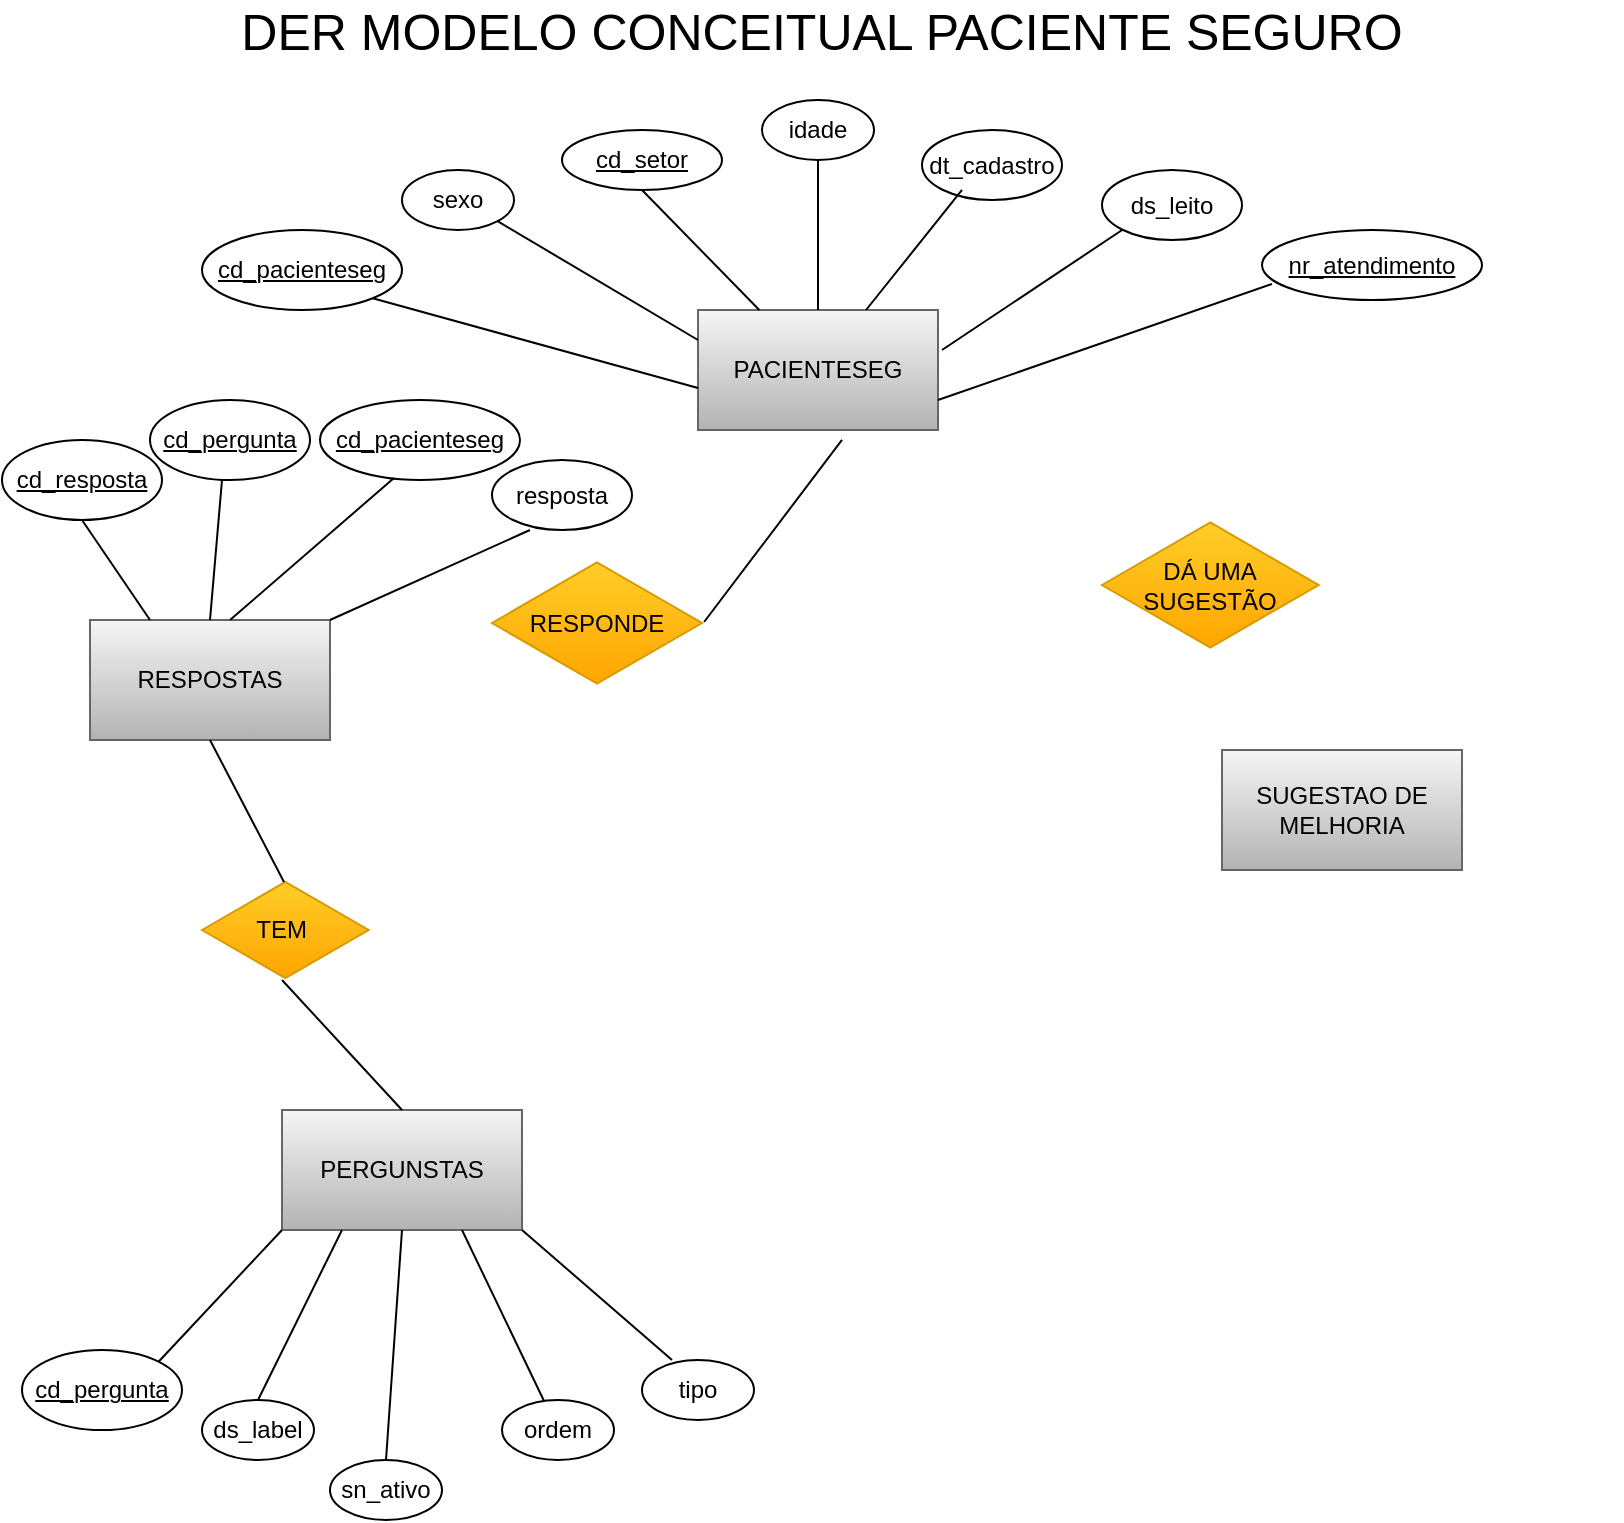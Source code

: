 <mxfile version="20.8.20" type="github">
  <diagram name="Página-1" id="lvezbziOvVTKFPXictXV">
    <mxGraphModel dx="880" dy="476" grid="1" gridSize="10" guides="1" tooltips="1" connect="1" arrows="1" fold="1" page="1" pageScale="1" pageWidth="827" pageHeight="1169" math="0" shadow="0">
      <root>
        <mxCell id="0" />
        <mxCell id="1" parent="0" />
        <mxCell id="6l608WstGpifkdP8yGG4-1" value="PACIENTESEG" style="rounded=0;whiteSpace=wrap;html=1;fillColor=#f5f5f5;gradientColor=#b3b3b3;strokeColor=#666666;" vertex="1" parent="1">
          <mxGeometry x="348" y="185" width="120" height="60" as="geometry" />
        </mxCell>
        <mxCell id="6l608WstGpifkdP8yGG4-2" value="PERGUNSTAS" style="rounded=0;whiteSpace=wrap;html=1;fillColor=#f5f5f5;gradientColor=#b3b3b3;strokeColor=#666666;" vertex="1" parent="1">
          <mxGeometry x="140" y="585" width="120" height="60" as="geometry" />
        </mxCell>
        <mxCell id="6l608WstGpifkdP8yGG4-3" value="RESPOSTAS" style="rounded=0;whiteSpace=wrap;html=1;fillColor=#f5f5f5;gradientColor=#b3b3b3;strokeColor=#666666;" vertex="1" parent="1">
          <mxGeometry x="44" y="340" width="120" height="60" as="geometry" />
        </mxCell>
        <mxCell id="6l608WstGpifkdP8yGG4-4" value="SUGESTAO DE MELHORIA" style="rounded=0;whiteSpace=wrap;html=1;fillColor=#f5f5f5;gradientColor=#b3b3b3;strokeColor=#666666;" vertex="1" parent="1">
          <mxGeometry x="610" y="405" width="120" height="60" as="geometry" />
        </mxCell>
        <mxCell id="6l608WstGpifkdP8yGG4-5" value="&lt;font style=&quot;font-size: 25px;&quot;&gt;DER MODELO CONCEITUAL PACIENTE SEGURO&lt;/font&gt;" style="text;html=1;strokeColor=none;fillColor=none;align=center;verticalAlign=middle;whiteSpace=wrap;rounded=0;" vertex="1" parent="1">
          <mxGeometry x="10" y="30" width="800" height="30" as="geometry" />
        </mxCell>
        <mxCell id="6l608WstGpifkdP8yGG4-7" value="&lt;u&gt;cd_pacienteseg&lt;/u&gt;" style="ellipse;whiteSpace=wrap;html=1;fontSize=12;" vertex="1" parent="1">
          <mxGeometry x="100" y="145" width="100" height="40" as="geometry" />
        </mxCell>
        <mxCell id="6l608WstGpifkdP8yGG4-8" value="sexo" style="ellipse;whiteSpace=wrap;html=1;fontSize=12;" vertex="1" parent="1">
          <mxGeometry x="200" y="115" width="56" height="30" as="geometry" />
        </mxCell>
        <mxCell id="6l608WstGpifkdP8yGG4-9" value="&lt;u&gt;cd_setor&lt;/u&gt;" style="ellipse;whiteSpace=wrap;html=1;fontSize=12;" vertex="1" parent="1">
          <mxGeometry x="280" y="95" width="80" height="30" as="geometry" />
        </mxCell>
        <mxCell id="6l608WstGpifkdP8yGG4-10" value="idade" style="ellipse;whiteSpace=wrap;html=1;fontSize=12;" vertex="1" parent="1">
          <mxGeometry x="380" y="80" width="56" height="30" as="geometry" />
        </mxCell>
        <mxCell id="6l608WstGpifkdP8yGG4-11" value="dt_cadastro" style="ellipse;whiteSpace=wrap;html=1;fontSize=12;" vertex="1" parent="1">
          <mxGeometry x="460" y="95" width="70" height="35" as="geometry" />
        </mxCell>
        <mxCell id="6l608WstGpifkdP8yGG4-12" value="ds_leito" style="ellipse;whiteSpace=wrap;html=1;fontSize=12;" vertex="1" parent="1">
          <mxGeometry x="550" y="115" width="70" height="35" as="geometry" />
        </mxCell>
        <mxCell id="6l608WstGpifkdP8yGG4-13" value="&lt;u&gt;nr_atendimento&lt;/u&gt;" style="ellipse;whiteSpace=wrap;html=1;fontSize=12;" vertex="1" parent="1">
          <mxGeometry x="630" y="145" width="110" height="35" as="geometry" />
        </mxCell>
        <mxCell id="6l608WstGpifkdP8yGG4-14" value="" style="endArrow=none;html=1;rounded=0;fontSize=12;entryX=0.045;entryY=0.771;entryDx=0;entryDy=0;entryPerimeter=0;exitX=1;exitY=0.75;exitDx=0;exitDy=0;" edge="1" parent="1" source="6l608WstGpifkdP8yGG4-1" target="6l608WstGpifkdP8yGG4-13">
          <mxGeometry width="50" height="50" relative="1" as="geometry">
            <mxPoint x="450" y="225" as="sourcePoint" />
            <mxPoint x="500" y="175" as="targetPoint" />
          </mxGeometry>
        </mxCell>
        <mxCell id="6l608WstGpifkdP8yGG4-15" value="" style="endArrow=none;html=1;rounded=0;fontSize=12;entryX=0;entryY=1;entryDx=0;entryDy=0;" edge="1" parent="1" target="6l608WstGpifkdP8yGG4-12">
          <mxGeometry width="50" height="50" relative="1" as="geometry">
            <mxPoint x="470" y="205" as="sourcePoint" />
            <mxPoint x="500" y="175" as="targetPoint" />
          </mxGeometry>
        </mxCell>
        <mxCell id="6l608WstGpifkdP8yGG4-16" value="" style="endArrow=none;html=1;rounded=0;fontSize=12;entryX=0.286;entryY=0.857;entryDx=0;entryDy=0;entryPerimeter=0;" edge="1" parent="1" source="6l608WstGpifkdP8yGG4-1" target="6l608WstGpifkdP8yGG4-11">
          <mxGeometry width="50" height="50" relative="1" as="geometry">
            <mxPoint x="450" y="225" as="sourcePoint" />
            <mxPoint x="500" y="175" as="targetPoint" />
          </mxGeometry>
        </mxCell>
        <mxCell id="6l608WstGpifkdP8yGG4-17" value="" style="endArrow=none;html=1;rounded=0;fontSize=12;entryX=0.5;entryY=1;entryDx=0;entryDy=0;" edge="1" parent="1" source="6l608WstGpifkdP8yGG4-1" target="6l608WstGpifkdP8yGG4-10">
          <mxGeometry width="50" height="50" relative="1" as="geometry">
            <mxPoint x="450" y="225" as="sourcePoint" />
            <mxPoint x="500" y="175" as="targetPoint" />
          </mxGeometry>
        </mxCell>
        <mxCell id="6l608WstGpifkdP8yGG4-18" value="" style="endArrow=none;html=1;rounded=0;fontSize=12;entryX=0.5;entryY=1;entryDx=0;entryDy=0;" edge="1" parent="1" source="6l608WstGpifkdP8yGG4-1" target="6l608WstGpifkdP8yGG4-9">
          <mxGeometry width="50" height="50" relative="1" as="geometry">
            <mxPoint x="450" y="225" as="sourcePoint" />
            <mxPoint x="500" y="175" as="targetPoint" />
          </mxGeometry>
        </mxCell>
        <mxCell id="6l608WstGpifkdP8yGG4-19" value="" style="endArrow=none;html=1;rounded=0;fontSize=12;entryX=1;entryY=1;entryDx=0;entryDy=0;exitX=0;exitY=0.25;exitDx=0;exitDy=0;" edge="1" parent="1" source="6l608WstGpifkdP8yGG4-1" target="6l608WstGpifkdP8yGG4-8">
          <mxGeometry width="50" height="50" relative="1" as="geometry">
            <mxPoint x="450" y="225" as="sourcePoint" />
            <mxPoint x="500" y="175" as="targetPoint" />
          </mxGeometry>
        </mxCell>
        <mxCell id="6l608WstGpifkdP8yGG4-20" value="" style="endArrow=none;html=1;rounded=0;fontSize=12;entryX=1;entryY=1;entryDx=0;entryDy=0;exitX=0;exitY=0.65;exitDx=0;exitDy=0;exitPerimeter=0;" edge="1" parent="1" source="6l608WstGpifkdP8yGG4-1" target="6l608WstGpifkdP8yGG4-7">
          <mxGeometry width="50" height="50" relative="1" as="geometry">
            <mxPoint x="450" y="225" as="sourcePoint" />
            <mxPoint x="500" y="175" as="targetPoint" />
          </mxGeometry>
        </mxCell>
        <mxCell id="6l608WstGpifkdP8yGG4-21" value="&lt;u&gt;cd_pergunta&lt;/u&gt;" style="ellipse;whiteSpace=wrap;html=1;fontSize=12;" vertex="1" parent="1">
          <mxGeometry x="10" y="705" width="80" height="40" as="geometry" />
        </mxCell>
        <mxCell id="6l608WstGpifkdP8yGG4-22" value="ds_label" style="ellipse;whiteSpace=wrap;html=1;fontSize=12;" vertex="1" parent="1">
          <mxGeometry x="100" y="730" width="56" height="30" as="geometry" />
        </mxCell>
        <mxCell id="6l608WstGpifkdP8yGG4-23" value="sn_ativo" style="ellipse;whiteSpace=wrap;html=1;fontSize=12;" vertex="1" parent="1">
          <mxGeometry x="164" y="760" width="56" height="30" as="geometry" />
        </mxCell>
        <mxCell id="6l608WstGpifkdP8yGG4-24" value="ordem" style="ellipse;whiteSpace=wrap;html=1;fontSize=12;" vertex="1" parent="1">
          <mxGeometry x="250" y="730" width="56" height="30" as="geometry" />
        </mxCell>
        <mxCell id="6l608WstGpifkdP8yGG4-25" value="tipo" style="ellipse;whiteSpace=wrap;html=1;fontSize=12;" vertex="1" parent="1">
          <mxGeometry x="320" y="710" width="56" height="30" as="geometry" />
        </mxCell>
        <mxCell id="6l608WstGpifkdP8yGG4-27" value="" style="endArrow=none;html=1;rounded=0;fontSize=12;entryX=0;entryY=1;entryDx=0;entryDy=0;exitX=1;exitY=0;exitDx=0;exitDy=0;" edge="1" parent="1" source="6l608WstGpifkdP8yGG4-21" target="6l608WstGpifkdP8yGG4-2">
          <mxGeometry width="50" height="50" relative="1" as="geometry">
            <mxPoint x="390" y="730" as="sourcePoint" />
            <mxPoint x="440" y="680" as="targetPoint" />
          </mxGeometry>
        </mxCell>
        <mxCell id="6l608WstGpifkdP8yGG4-28" value="" style="endArrow=none;html=1;rounded=0;fontSize=12;entryX=0.25;entryY=1;entryDx=0;entryDy=0;exitX=0.5;exitY=0;exitDx=0;exitDy=0;" edge="1" parent="1" source="6l608WstGpifkdP8yGG4-22" target="6l608WstGpifkdP8yGG4-2">
          <mxGeometry width="50" height="50" relative="1" as="geometry">
            <mxPoint x="390" y="730" as="sourcePoint" />
            <mxPoint x="440" y="680" as="targetPoint" />
          </mxGeometry>
        </mxCell>
        <mxCell id="6l608WstGpifkdP8yGG4-30" value="" style="endArrow=none;html=1;rounded=0;fontSize=12;entryX=0.5;entryY=1;entryDx=0;entryDy=0;exitX=0.5;exitY=0;exitDx=0;exitDy=0;" edge="1" parent="1" source="6l608WstGpifkdP8yGG4-23" target="6l608WstGpifkdP8yGG4-2">
          <mxGeometry width="50" height="50" relative="1" as="geometry">
            <mxPoint x="390" y="730" as="sourcePoint" />
            <mxPoint x="440" y="680" as="targetPoint" />
          </mxGeometry>
        </mxCell>
        <mxCell id="6l608WstGpifkdP8yGG4-31" value="" style="endArrow=none;html=1;rounded=0;fontSize=12;entryX=0.75;entryY=1;entryDx=0;entryDy=0;" edge="1" parent="1" source="6l608WstGpifkdP8yGG4-24" target="6l608WstGpifkdP8yGG4-2">
          <mxGeometry width="50" height="50" relative="1" as="geometry">
            <mxPoint x="390" y="730" as="sourcePoint" />
            <mxPoint x="440" y="680" as="targetPoint" />
          </mxGeometry>
        </mxCell>
        <mxCell id="6l608WstGpifkdP8yGG4-32" value="" style="endArrow=none;html=1;rounded=0;fontSize=12;entryX=1;entryY=1;entryDx=0;entryDy=0;exitX=0.268;exitY=0;exitDx=0;exitDy=0;exitPerimeter=0;" edge="1" parent="1" source="6l608WstGpifkdP8yGG4-25" target="6l608WstGpifkdP8yGG4-2">
          <mxGeometry width="50" height="50" relative="1" as="geometry">
            <mxPoint x="390" y="730" as="sourcePoint" />
            <mxPoint x="440" y="680" as="targetPoint" />
          </mxGeometry>
        </mxCell>
        <mxCell id="6l608WstGpifkdP8yGG4-33" value="&lt;u&gt;cd_pergunta&lt;/u&gt;" style="ellipse;whiteSpace=wrap;html=1;fontSize=12;" vertex="1" parent="1">
          <mxGeometry x="74" y="230" width="80" height="40" as="geometry" />
        </mxCell>
        <mxCell id="6l608WstGpifkdP8yGG4-34" value="&lt;u&gt;cd_pacienteseg&lt;/u&gt;" style="ellipse;whiteSpace=wrap;html=1;fontSize=12;" vertex="1" parent="1">
          <mxGeometry x="159" y="230" width="100" height="40" as="geometry" />
        </mxCell>
        <mxCell id="6l608WstGpifkdP8yGG4-35" value="&lt;u&gt;cd_resposta&lt;/u&gt;" style="ellipse;whiteSpace=wrap;html=1;fontSize=12;" vertex="1" parent="1">
          <mxGeometry y="250" width="80" height="40" as="geometry" />
        </mxCell>
        <mxCell id="6l608WstGpifkdP8yGG4-36" value="resposta" style="ellipse;whiteSpace=wrap;html=1;fontSize=12;" vertex="1" parent="1">
          <mxGeometry x="245" y="260" width="70" height="35" as="geometry" />
        </mxCell>
        <mxCell id="6l608WstGpifkdP8yGG4-37" value="" style="endArrow=none;html=1;rounded=0;fontSize=12;exitX=0.25;exitY=0;exitDx=0;exitDy=0;" edge="1" parent="1" source="6l608WstGpifkdP8yGG4-3">
          <mxGeometry width="50" height="50" relative="1" as="geometry">
            <mxPoint x="50" y="340" as="sourcePoint" />
            <mxPoint x="40" y="290" as="targetPoint" />
          </mxGeometry>
        </mxCell>
        <mxCell id="6l608WstGpifkdP8yGG4-38" value="" style="endArrow=none;html=1;rounded=0;fontSize=12;exitX=0.5;exitY=0;exitDx=0;exitDy=0;" edge="1" parent="1" source="6l608WstGpifkdP8yGG4-3">
          <mxGeometry width="50" height="50" relative="1" as="geometry">
            <mxPoint x="79" y="340" as="sourcePoint" />
            <mxPoint x="110" y="270" as="targetPoint" />
          </mxGeometry>
        </mxCell>
        <mxCell id="6l608WstGpifkdP8yGG4-39" value="" style="endArrow=none;html=1;rounded=0;fontSize=12;entryX=0.37;entryY=0.975;entryDx=0;entryDy=0;entryPerimeter=0;" edge="1" parent="1" target="6l608WstGpifkdP8yGG4-34">
          <mxGeometry width="50" height="50" relative="1" as="geometry">
            <mxPoint x="114" y="340" as="sourcePoint" />
            <mxPoint x="164" y="290" as="targetPoint" />
          </mxGeometry>
        </mxCell>
        <mxCell id="6l608WstGpifkdP8yGG4-40" value="" style="endArrow=none;html=1;rounded=0;fontSize=12;exitX=1;exitY=0;exitDx=0;exitDy=0;entryX=0.271;entryY=1;entryDx=0;entryDy=0;entryPerimeter=0;" edge="1" parent="1" source="6l608WstGpifkdP8yGG4-3" target="6l608WstGpifkdP8yGG4-36">
          <mxGeometry width="50" height="50" relative="1" as="geometry">
            <mxPoint x="203" y="340" as="sourcePoint" />
            <mxPoint x="253" y="290" as="targetPoint" />
          </mxGeometry>
        </mxCell>
        <mxCell id="6l608WstGpifkdP8yGG4-41" value="TEM&amp;nbsp;" style="html=1;whiteSpace=wrap;aspect=fixed;shape=isoRectangle;fontSize=12;fillColor=#ffcd28;gradientColor=#ffa500;strokeColor=#d79b00;" vertex="1" parent="1">
          <mxGeometry x="100" y="470" width="83.33" height="50" as="geometry" />
        </mxCell>
        <mxCell id="6l608WstGpifkdP8yGG4-42" value="RESPONDE" style="html=1;whiteSpace=wrap;aspect=fixed;shape=isoRectangle;fontSize=12;fillColor=#ffcd28;gradientColor=#ffa500;strokeColor=#d79b00;" vertex="1" parent="1">
          <mxGeometry x="245" y="310" width="105" height="63" as="geometry" />
        </mxCell>
        <mxCell id="6l608WstGpifkdP8yGG4-43" value="DÁ UMA SUGESTÃO" style="html=1;whiteSpace=wrap;aspect=fixed;shape=isoRectangle;fontSize=12;fillColor=#ffcd28;gradientColor=#ffa500;strokeColor=#d79b00;" vertex="1" parent="1">
          <mxGeometry x="550" y="290" width="108.33" height="65" as="geometry" />
        </mxCell>
        <mxCell id="6l608WstGpifkdP8yGG4-44" value="" style="endArrow=none;html=1;rounded=0;fontSize=12;entryX=0.5;entryY=1;entryDx=0;entryDy=0;exitX=0.492;exitY=0.02;exitDx=0;exitDy=0;exitPerimeter=0;" edge="1" parent="1" source="6l608WstGpifkdP8yGG4-41" target="6l608WstGpifkdP8yGG4-3">
          <mxGeometry width="50" height="50" relative="1" as="geometry">
            <mxPoint x="390" y="460" as="sourcePoint" />
            <mxPoint x="440" y="410" as="targetPoint" />
          </mxGeometry>
        </mxCell>
        <mxCell id="6l608WstGpifkdP8yGG4-45" value="" style="endArrow=none;html=1;rounded=0;fontSize=12;exitX=0.48;exitY=1;exitDx=0;exitDy=0;exitPerimeter=0;entryX=0.5;entryY=0;entryDx=0;entryDy=0;" edge="1" parent="1" source="6l608WstGpifkdP8yGG4-41" target="6l608WstGpifkdP8yGG4-2">
          <mxGeometry width="50" height="50" relative="1" as="geometry">
            <mxPoint x="390" y="460" as="sourcePoint" />
            <mxPoint x="440" y="410" as="targetPoint" />
          </mxGeometry>
        </mxCell>
        <mxCell id="6l608WstGpifkdP8yGG4-46" value="" style="endArrow=none;html=1;rounded=0;fontSize=12;entryX=0.6;entryY=1.083;entryDx=0;entryDy=0;entryPerimeter=0;exitX=1.01;exitY=0.492;exitDx=0;exitDy=0;exitPerimeter=0;" edge="1" parent="1" source="6l608WstGpifkdP8yGG4-42" target="6l608WstGpifkdP8yGG4-1">
          <mxGeometry width="50" height="50" relative="1" as="geometry">
            <mxPoint x="390" y="460" as="sourcePoint" />
            <mxPoint x="440" y="410" as="targetPoint" />
          </mxGeometry>
        </mxCell>
      </root>
    </mxGraphModel>
  </diagram>
</mxfile>
